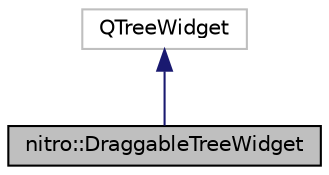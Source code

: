 digraph "nitro::DraggableTreeWidget"
{
 // LATEX_PDF_SIZE
  edge [fontname="Helvetica",fontsize="10",labelfontname="Helvetica",labelfontsize="10"];
  node [fontname="Helvetica",fontsize="10",shape=record];
  Node1 [label="nitro::DraggableTreeWidget",height=0.2,width=0.4,color="black", fillcolor="grey75", style="filled", fontcolor="black",tooltip="A tree widget that allows for the dragging of its components to other widgets."];
  Node2 -> Node1 [dir="back",color="midnightblue",fontsize="10",style="solid",fontname="Helvetica"];
  Node2 [label="QTreeWidget",height=0.2,width=0.4,color="grey75", fillcolor="white", style="filled",tooltip=" "];
}
